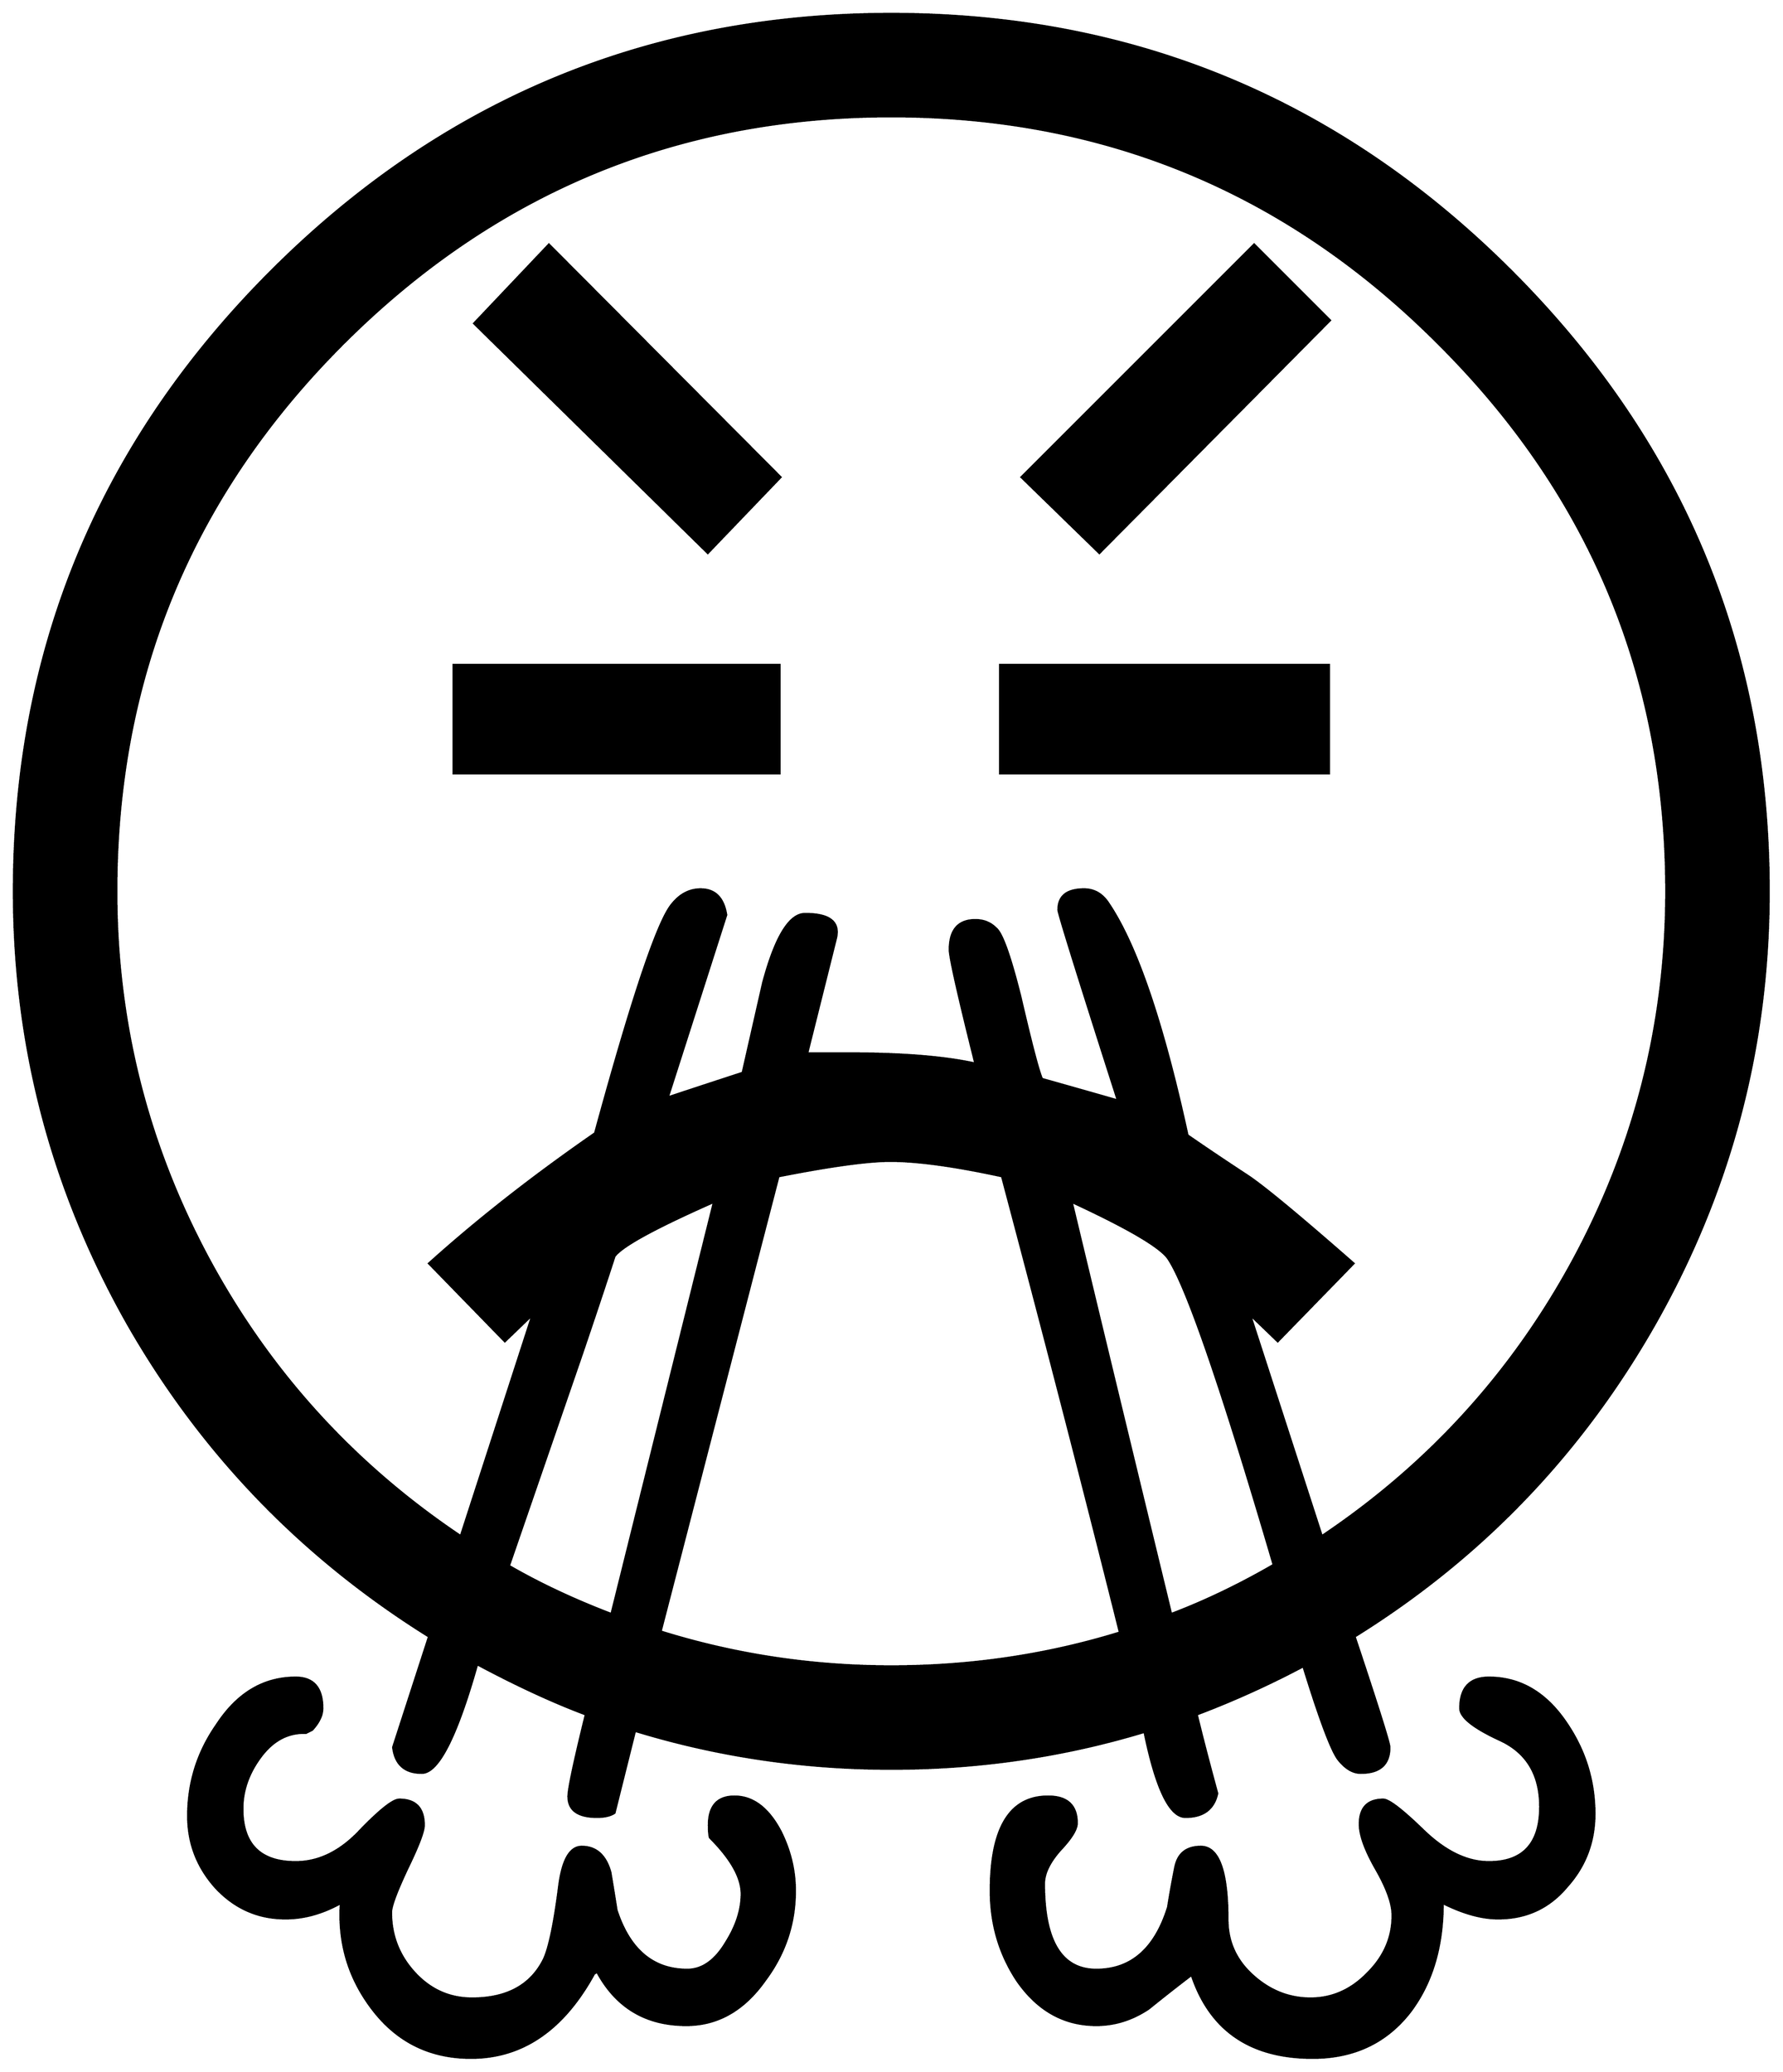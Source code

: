 


\begin{tikzpicture}[y=0.80pt, x=0.80pt, yscale=-1.0, xscale=1.0, inner sep=0pt, outer sep=0pt]
\begin{scope}[shift={(100.0,1695.0)},nonzero rule]
  \path[draw=.,fill=.,line width=1.600pt] (1794.0,-712.0) ..
    controls (1794.0,-561.333) and (1757.0,-420.667) ..
    (1683.0,-290.0) .. controls (1611.0,-163.333) and
    (1513.333,-61.667) .. (1390.0,15.0) .. controls (1412.667,83.0)
    and (1424.0,119.0) .. (1424.0,123.0) .. controls
    (1424.0,139.667) and (1414.667,148.0) .. (1396.0,148.0) ..
    controls (1388.667,148.0) and (1381.667,144.0) .. (1375.0,136.0)
    .. controls (1368.333,128.667) and (1356.667,98.0) ..
    (1340.0,44.0) .. controls (1306.0,62.0) and (1271.333,77.667) ..
    (1236.0,91.0) .. controls (1241.333,113.0) and (1248.0,138.667)
    .. (1256.0,168.0) .. controls (1252.667,183.333) and
    (1242.333,191.0) .. (1225.0,191.0) .. controls (1209.667,191.0)
    and (1196.333,163.333) .. (1185.0,108.0) .. controls
    (1105.667,132.0) and (1023.333,144.0) .. (938.0,144.0) ..
    controls (852.0,144.0) and (768.667,131.667) .. (688.0,107.0) --
    (668.0,187.0) .. controls (664.0,189.667) and (658.333,191.0) ..
    (651.0,191.0) .. controls (632.333,191.0) and (623.0,184.333) ..
    (623.0,171.0) .. controls (623.0,163.667) and (628.667,137.0) ..
    (640.0,91.0) .. controls (608.0,79.0) and (572.667,62.667) ..
    (534.0,42.0) .. controls (514.0,112.667) and (496.0,148.0) ..
    (480.0,148.0) .. controls (463.333,148.0) and (454.0,139.667) ..
    (452.0,123.0) -- (487.0,15.0) .. controls (363.0,-62.333) and
    (265.0,-164.0) .. (193.0,-290.0) .. controls (119.0,-420.667)
    and (82.0,-561.333) .. (82.0,-712.0) .. controls (82.0,-948.0)
    and (165.667,-1149.667) .. (333.0,-1317.0) .. controls
    (500.333,-1484.333) and (702.0,-1568.0) .. (938.0,-1568.0) ..
    controls (1174.0,-1568.0) and (1375.667,-1484.333) ..
    (1543.0,-1317.0) .. controls (1710.333,-1149.667) and
    (1794.0,-948.0) .. (1794.0,-712.0) -- cycle(1624.0,188.0) ..
    controls (1624.0,215.333) and (1615.0,239.0) .. (1597.0,259.0)
    .. controls (1579.667,279.667) and (1557.333,290.0) ..
    (1530.0,290.0) .. controls (1514.0,290.0) and (1496.0,285.0)
    .. (1476.0,275.0) .. controls (1476.0,317.0) and
    (1465.667,352.0) .. (1445.0,380.0) .. controls (1421.667,410.667)
    and (1389.667,426.0) .. (1349.0,426.0) .. controls
    (1288.333,426.0) and (1249.0,399.0) .. (1231.0,345.0) ..
    controls (1217.0,355.667) and (1203.0,366.667) .. (1189.0,378.0)
    .. controls (1173.0,388.667) and (1156.0,394.0) ..
    (1138.0,394.0) .. controls (1106.667,394.0) and (1081.0,379.667)
    .. (1061.0,351.0) .. controls (1043.667,325.0) and
    (1035.0,295.667) .. (1035.0,263.0) .. controls (1035.0,201.667)
    and (1053.667,171.0) .. (1091.0,171.0) .. controls
    (1109.667,171.0) and (1119.0,179.667) .. (1119.0,197.0) ..
    controls (1119.0,203.0) and (1113.667,211.667) .. (1103.0,223.0)
    .. controls (1092.333,235.0) and (1087.0,246.0) ..
    (1087.0,256.0) .. controls (1087.0,312.0) and (1104.0,340.0)
    .. (1138.0,340.0) .. controls (1172.0,340.0) and
    (1195.333,319.667) .. (1208.0,279.0) .. controls (1210.0,266.333)
    and (1212.333,253.333) .. (1215.0,240.0) .. controls
    (1217.667,226.667) and (1226.0,220.0) .. (1240.0,220.0) ..
    controls (1257.333,220.0) and (1266.0,243.667) .. (1266.0,291.0)
    .. controls (1266.0,312.333) and (1274.0,330.333) ..
    (1290.0,345.0) .. controls (1306.667,360.333) and (1325.667,368.0)
    .. (1347.0,368.0) .. controls (1368.333,368.0) and
    (1387.0,359.667) .. (1403.0,343.0) .. controls (1419.0,327.0)
    and (1427.0,308.333) .. (1427.0,287.0) .. controls
    (1427.0,275.667) and (1421.667,260.667) .. (1411.0,242.0) ..
    controls (1400.333,223.333) and (1395.0,208.667) .. (1395.0,198.0)
    .. controls (1395.0,182.0) and (1402.667,174.0) ..
    (1418.0,174.0) .. controls (1423.333,174.0) and (1436.333,184.0)
    .. (1457.0,204.0) .. controls (1478.333,224.667) and
    (1499.667,235.0) .. (1521.0,235.0) .. controls (1554.333,235.0)
    and (1571.0,217.0) .. (1571.0,181.0) .. controls
    (1571.0,149.667) and (1558.0,128.0) .. (1532.0,116.0) ..
    controls (1506.0,104.0) and (1493.0,93.667) .. (1493.0,85.0)
    .. controls (1493.0,65.0) and (1502.333,55.0) .. (1521.0,55.0)
    .. controls (1551.667,55.0) and (1577.0,70.0) ..
    (1597.0,100.0) .. controls (1615.0,126.667) and (1624.0,156.0)
    .. (1624.0,188.0) -- cycle(844.0,263.0) .. controls
    (844.0,295.0) and (834.333,324.0) .. (815.0,350.0) .. controls
    (794.333,379.333) and (768.667,394.0) .. (738.0,394.0) .. controls
    (698.667,394.0) and (669.667,376.667) .. (651.0,342.0) --
    (648.0,344.0) .. controls (618.0,398.667) and (578.0,426.0) ..
    (528.0,426.0) .. controls (488.667,426.0) and (457.0,410.667) ..
    (433.0,380.0) .. controls (409.0,349.333) and (398.333,314.333) ..
    (401.0,275.0) .. controls (383.0,285.0) and (365.0,290.0) ..
    (347.0,290.0) .. controls (320.333,290.0) and (297.667,280.0) ..
    (279.0,260.0) .. controls (261.0,240.0) and (252.0,216.667) ..
    (252.0,190.0) .. controls (252.0,157.333) and (261.333,127.667) ..
    (280.0,101.0) .. controls (300.0,70.333) and (325.667,55.0) ..
    (357.0,55.0) .. controls (374.333,55.0) and (383.0,65.0) ..
    (383.0,85.0) .. controls (383.0,91.667) and (379.667,98.667) ..
    (373.0,106.0) -- (367.0,109.0) .. controls (349.667,108.333) and
    (335.0,116.0) .. (323.0,132.0) .. controls (311.0,148.0) and
    (305.0,165.0) .. (305.0,183.0) .. controls (305.0,217.667) and
    (322.333,235.0) .. (357.0,235.0) .. controls (379.667,235.0) and
    (400.667,224.667) .. (420.0,204.0) .. controls (439.333,184.0) and
    (452.0,174.0) .. (458.0,174.0) .. controls (474.0,174.0) and
    (482.0,182.333) .. (482.0,199.0) .. controls (482.0,205.0) and
    (476.667,219.0) .. (466.0,241.0) .. controls (455.333,263.667) and
    (450.0,278.0) .. (450.0,284.0) .. controls (450.0,306.667) and
    (457.667,326.333) .. (473.0,343.0) .. controls (488.333,359.667) and
    (507.0,368.0) .. (529.0,368.0) .. controls (563.0,368.0) and
    (586.333,355.333) .. (599.0,330.0) .. controls (604.333,318.667) and
    (609.333,294.667) .. (614.0,258.0) .. controls (617.333,232.667) and
    (624.667,220.0) .. (636.0,220.0) .. controls (650.0,220.0) and
    (659.333,228.333) .. (664.0,245.0) .. controls (666.0,257.0) and
    (668.0,269.333) .. (670.0,282.0) .. controls (682.667,320.667) and
    (705.667,340.0) .. (739.0,340.0) .. controls (753.667,340.0) and
    (766.333,331.0) .. (777.0,313.0) .. controls (787.0,297.0) and
    (792.0,281.333) .. (792.0,266.0) .. controls (792.0,250.0) and
    (781.667,231.667) .. (761.0,211.0) .. controls (760.333,208.333) and
    (760.0,204.333) .. (760.0,199.0) .. controls (760.0,180.333) and
    (768.333,171.0) .. (785.0,171.0) .. controls (803.0,171.0) and
    (818.0,182.333) .. (830.0,205.0) .. controls (839.333,223.667) and
    (844.0,243.0) .. (844.0,263.0) -- cycle(1694.0,-712.0) ..
    controls (1694.0,-920.667) and (1620.0,-1098.667) ..
    (1472.0,-1246.0) .. controls (1324.667,-1394.0) and
    (1146.667,-1468.0) .. (938.0,-1468.0) .. controls
    (729.333,-1468.0) and (551.0,-1394.0) .. (403.0,-1246.0) ..
    controls (255.667,-1098.667) and (182.0,-920.667) ..
    (182.0,-712.0) .. controls (182.0,-583.333) and (212.667,-462.667)
    .. (274.0,-350.0) .. controls (333.333,-241.333) and
    (414.667,-152.333) .. (518.0,-83.0) -- (588.0,-299.0) --
    (561.0,-273.0) -- (487.0,-349.0) .. controls (534.333,-391.667)
    and (588.333,-434.0) .. (649.0,-476.0) .. controls
    (684.333,-605.333) and (709.0,-679.333) .. (723.0,-698.0) ..
    controls (731.0,-708.667) and (740.667,-714.0) .. (752.0,-714.0)
    .. controls (766.0,-714.0) and (774.333,-705.667) ..
    (777.0,-689.0) -- (720.0,-511.0) .. controls (736.0,-516.333)
    and (760.333,-524.333) .. (793.0,-535.0) .. controls
    (799.667,-564.333) and (806.333,-593.667) .. (813.0,-623.0) ..
    controls (825.0,-667.667) and (838.667,-690.0) .. (854.0,-690.0)
    .. controls (878.0,-690.0) and (888.0,-682.0) ..
    (884.0,-666.0) -- (856.0,-554.0) -- (896.0,-554.0) ..
    controls (948.667,-554.0) and (990.0,-550.667) ..
    (1020.0,-544.0) .. controls (1003.333,-610.667) and
    (995.0,-647.667) .. (995.0,-655.0) .. controls (995.0,-674.333)
    and (1003.333,-684.0) .. (1020.0,-684.0) .. controls
    (1028.0,-684.0) and (1034.667,-681.333) .. (1040.0,-676.0) ..
    controls (1046.0,-671.333) and (1054.0,-649.0) ..
    (1064.0,-609.0) .. controls (1074.667,-563.0) and
    (1081.667,-536.333) .. (1085.0,-529.0) .. controls
    (1101.667,-524.333) and (1126.333,-517.333) .. (1159.0,-508.0) ..
    controls (1120.333,-628.667) and (1101.0,-690.667) ..
    (1101.0,-694.0) .. controls (1101.0,-707.333) and
    (1109.333,-714.0) .. (1126.0,-714.0) .. controls
    (1136.0,-714.0) and (1144.0,-709.333) .. (1150.0,-700.0) ..
    controls (1177.333,-659.333) and (1203.0,-584.0) ..
    (1227.0,-474.0) .. controls (1244.333,-462.0) and
    (1263.667,-449.0) .. (1285.0,-435.0) .. controls
    (1300.333,-425.0) and (1335.0,-396.333) .. (1389.0,-349.0) --
    (1315.0,-273.0) -- (1288.0,-299.0) -- (1358.0,-83.0) ..
    controls (1461.333,-152.333) and (1542.667,-241.333) ..
    (1602.0,-350.0) .. controls (1663.333,-462.667) and
    (1694.0,-583.333) .. (1694.0,-712.0) -- cycle(1311.0,-55.0) ..
    controls (1260.333,-227.667) and (1226.0,-327.333) ..
    (1208.0,-354.0) .. controls (1200.0,-365.333) and
    (1168.667,-383.667) .. (1114.0,-409.0) .. controls
    (1135.333,-319.667) and (1167.667,-185.667) .. (1211.0,-7.0) ..
    controls (1244.333,-19.667) and (1277.667,-35.667) .. (1311.0,-55.0)
    -- cycle(1161.0,11.0) .. controls (1125.667,-130.333) and
    (1087.333,-278.667) .. (1046.0,-434.0) .. controls
    (1000.0,-444.0) and (963.667,-449.0) .. (937.0,-449.0) ..
    controls (915.0,-449.0) and (878.667,-444.0) .. (828.0,-434.0)
    .. controls (825.333,-424.0) and (787.0,-276.0) ..
    (713.0,10.0) .. controls (785.667,32.667) and (860.667,44.0) ..
    (938.0,44.0) .. controls (1015.333,44.0) and (1089.667,33.0) ..
    (1161.0,11.0) -- cycle(765.0,-409.0) .. controls
    (707.667,-383.667) and (675.333,-366.0) .. (668.0,-356.0) ..
    controls (659.333,-329.333) and (648.667,-297.333) .. (636.0,-260.0)
    -- (565.0,-54.0) .. controls (595.0,-36.667) and (628.333,-21.0)
    .. (665.0,-7.0) -- (765.0,-409.0) -- cycle(1366.0,-1269.0)
    -- (1141.0,-1042.0) -- (1065.0,-1116.0) -- (1292.0,-1343.0)
    -- (1366.0,-1269.0) -- cycle(1365.0,-827.0) --
    (1044.0,-827.0) -- (1044.0,-933.0) -- (1365.0,-933.0) --
    (1365.0,-827.0) -- cycle(830.0,-1116.0) -- (759.0,-1042.0)
    -- (531.0,-1266.0) -- (604.0,-1343.0) -- (830.0,-1116.0) --
    cycle(829.0,-827.0) -- (511.0,-827.0) -- (511.0,-933.0) --
    (829.0,-933.0) -- (829.0,-827.0) -- cycle;
\end{scope}

\end{tikzpicture}

